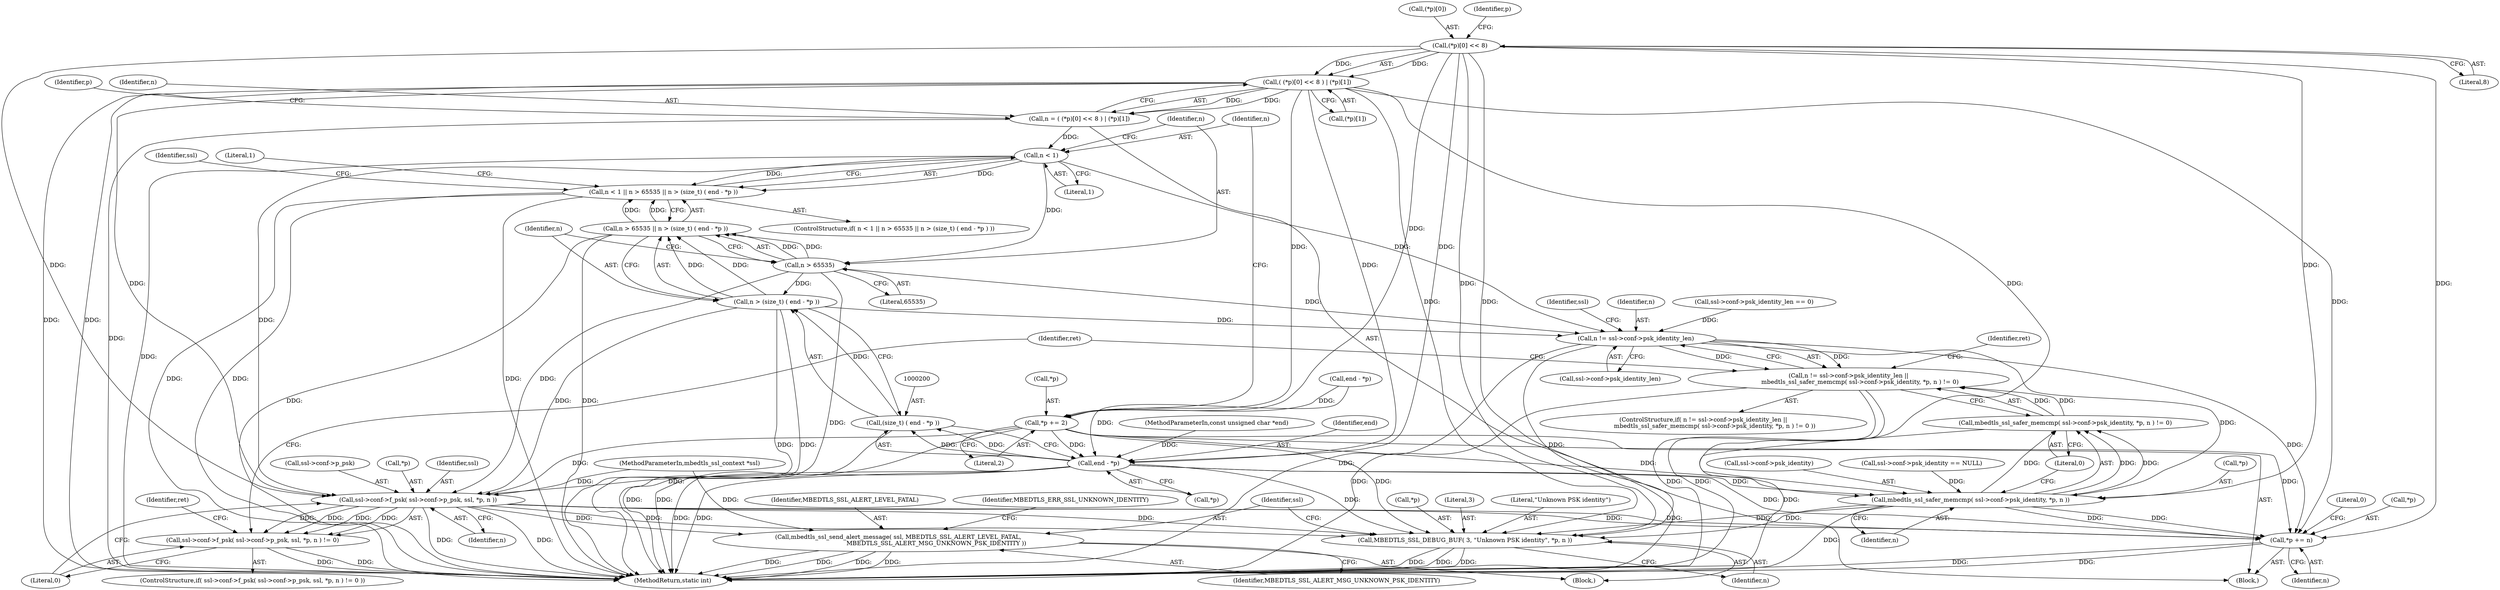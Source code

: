 digraph "0_mbedtls_83c9f495ffe70c7dd280b41fdfd4881485a3bc28@array" {
"1000173" [label="(Call,( (*p)[0] << 8 ) | (*p)[1])"];
"1000174" [label="(Call,(*p)[0] << 8)"];
"1000171" [label="(Call,n = ( (*p)[0] << 8 ) | (*p)[1])"];
"1000190" [label="(Call,n < 1)"];
"1000189" [label="(Call,n < 1 || n > 65535 || n > (size_t) ( end - *p ))"];
"1000194" [label="(Call,n > 65535)"];
"1000193" [label="(Call,n > 65535 || n > (size_t) ( end - *p ))"];
"1000197" [label="(Call,n > (size_t) ( end - *p ))"];
"1000222" [label="(Call,ssl->conf->f_psk( ssl->conf->p_psk, ssl, *p, n ))"];
"1000221" [label="(Call,ssl->conf->f_psk( ssl->conf->p_psk, ssl, *p, n ) != 0)"];
"1000267" [label="(Call,MBEDTLS_SSL_DEBUG_BUF( 3, \"Unknown PSK identity\", *p, n ))"];
"1000273" [label="(Call,mbedtls_ssl_send_alert_message( ssl, MBEDTLS_SSL_ALERT_LEVEL_FATAL,\n                                        MBEDTLS_SSL_ALERT_MSG_UNKNOWN_PSK_IDENTITY ))"];
"1000279" [label="(Call,*p += n)"];
"1000240" [label="(Call,n != ssl->conf->psk_identity_len)"];
"1000239" [label="(Call,n != ssl->conf->psk_identity_len ||\n            mbedtls_ssl_safer_memcmp( ssl->conf->psk_identity, *p, n ) != 0)"];
"1000248" [label="(Call,mbedtls_ssl_safer_memcmp( ssl->conf->psk_identity, *p, n ))"];
"1000247" [label="(Call,mbedtls_ssl_safer_memcmp( ssl->conf->psk_identity, *p, n ) != 0)"];
"1000184" [label="(Call,*p += 2)"];
"1000201" [label="(Call,end - *p)"];
"1000199" [label="(Call,(size_t) ( end - *p ))"];
"1000285" [label="(MethodReturn,static int)"];
"1000242" [label="(Call,ssl->conf->psk_identity_len)"];
"1000284" [label="(Literal,0)"];
"1000201" [label="(Call,end - *p)"];
"1000251" [label="(Identifier,ssl)"];
"1000273" [label="(Call,mbedtls_ssl_send_alert_message( ssl, MBEDTLS_SSL_ALERT_LEVEL_FATAL,\n                                        MBEDTLS_SSL_ALERT_MSG_UNKNOWN_PSK_IDENTITY ))"];
"1000179" [label="(Literal,8)"];
"1000254" [label="(Call,*p)"];
"1000185" [label="(Call,*p)"];
"1000279" [label="(Call,*p += n)"];
"1000249" [label="(Call,ssl->conf->psk_identity)"];
"1000105" [label="(MethodParameterIn,const unsigned char *end)"];
"1000241" [label="(Identifier,n)"];
"1000184" [label="(Call,*p += 2)"];
"1000171" [label="(Call,n = ( (*p)[0] << 8 ) | (*p)[1])"];
"1000264" [label="(Identifier,ret)"];
"1000197" [label="(Call,n > (size_t) ( end - *p ))"];
"1000228" [label="(Identifier,ssl)"];
"1000232" [label="(Literal,0)"];
"1000222" [label="(Call,ssl->conf->f_psk( ssl->conf->p_psk, ssl, *p, n ))"];
"1000191" [label="(Identifier,n)"];
"1000223" [label="(Call,ssl->conf->p_psk)"];
"1000256" [label="(Identifier,n)"];
"1000138" [label="(Call,ssl->conf->psk_identity_len == 0)"];
"1000267" [label="(Call,MBEDTLS_SSL_DEBUG_BUF( 3, \"Unknown PSK identity\", *p, n ))"];
"1000160" [label="(Call,end - *p)"];
"1000282" [label="(Identifier,n)"];
"1000188" [label="(ControlStructure,if( n < 1 || n > 65535 || n > (size_t) ( end - *p ) ))"];
"1000207" [label="(Literal,1)"];
"1000180" [label="(Call,(*p)[1])"];
"1000186" [label="(Identifier,p)"];
"1000190" [label="(Call,n < 1)"];
"1000274" [label="(Identifier,ssl)"];
"1000187" [label="(Literal,2)"];
"1000106" [label="(Block,)"];
"1000199" [label="(Call,(size_t) ( end - *p ))"];
"1000202" [label="(Identifier,end)"];
"1000270" [label="(Call,*p)"];
"1000280" [label="(Call,*p)"];
"1000130" [label="(Call,ssl->conf->psk_identity == NULL)"];
"1000248" [label="(Call,mbedtls_ssl_safer_memcmp( ssl->conf->psk_identity, *p, n ))"];
"1000275" [label="(Identifier,MBEDTLS_SSL_ALERT_LEVEL_FATAL)"];
"1000172" [label="(Identifier,n)"];
"1000260" [label="(Identifier,ret)"];
"1000229" [label="(Call,*p)"];
"1000221" [label="(Call,ssl->conf->f_psk( ssl->conf->p_psk, ssl, *p, n ) != 0)"];
"1000203" [label="(Call,*p)"];
"1000193" [label="(Call,n > 65535 || n > (size_t) ( end - *p ))"];
"1000174" [label="(Call,(*p)[0] << 8)"];
"1000266" [label="(Block,)"];
"1000215" [label="(Identifier,ssl)"];
"1000272" [label="(Identifier,n)"];
"1000268" [label="(Literal,3)"];
"1000220" [label="(ControlStructure,if( ssl->conf->f_psk( ssl->conf->p_psk, ssl, *p, n ) != 0 ))"];
"1000269" [label="(Literal,\"Unknown PSK identity\")"];
"1000240" [label="(Call,n != ssl->conf->psk_identity_len)"];
"1000196" [label="(Literal,65535)"];
"1000278" [label="(Identifier,MBEDTLS_ERR_SSL_UNKNOWN_IDENTITY)"];
"1000192" [label="(Literal,1)"];
"1000238" [label="(ControlStructure,if( n != ssl->conf->psk_identity_len ||\n            mbedtls_ssl_safer_memcmp( ssl->conf->psk_identity, *p, n ) != 0 ))"];
"1000234" [label="(Identifier,ret)"];
"1000173" [label="(Call,( (*p)[0] << 8 ) | (*p)[1])"];
"1000247" [label="(Call,mbedtls_ssl_safer_memcmp( ssl->conf->psk_identity, *p, n ) != 0)"];
"1000103" [label="(MethodParameterIn,mbedtls_ssl_context *ssl)"];
"1000195" [label="(Identifier,n)"];
"1000175" [label="(Call,(*p)[0])"];
"1000189" [label="(Call,n < 1 || n > 65535 || n > (size_t) ( end - *p ))"];
"1000194" [label="(Call,n > 65535)"];
"1000198" [label="(Identifier,n)"];
"1000257" [label="(Literal,0)"];
"1000231" [label="(Identifier,n)"];
"1000239" [label="(Call,n != ssl->conf->psk_identity_len ||\n            mbedtls_ssl_safer_memcmp( ssl->conf->psk_identity, *p, n ) != 0)"];
"1000182" [label="(Identifier,p)"];
"1000276" [label="(Identifier,MBEDTLS_SSL_ALERT_MSG_UNKNOWN_PSK_IDENTITY)"];
"1000173" -> "1000171"  [label="AST: "];
"1000173" -> "1000180"  [label="CFG: "];
"1000174" -> "1000173"  [label="AST: "];
"1000180" -> "1000173"  [label="AST: "];
"1000171" -> "1000173"  [label="CFG: "];
"1000173" -> "1000285"  [label="DDG: "];
"1000173" -> "1000285"  [label="DDG: "];
"1000173" -> "1000171"  [label="DDG: "];
"1000173" -> "1000171"  [label="DDG: "];
"1000174" -> "1000173"  [label="DDG: "];
"1000174" -> "1000173"  [label="DDG: "];
"1000173" -> "1000184"  [label="DDG: "];
"1000173" -> "1000201"  [label="DDG: "];
"1000173" -> "1000222"  [label="DDG: "];
"1000173" -> "1000248"  [label="DDG: "];
"1000173" -> "1000267"  [label="DDG: "];
"1000173" -> "1000279"  [label="DDG: "];
"1000174" -> "1000179"  [label="CFG: "];
"1000175" -> "1000174"  [label="AST: "];
"1000179" -> "1000174"  [label="AST: "];
"1000182" -> "1000174"  [label="CFG: "];
"1000174" -> "1000285"  [label="DDG: "];
"1000174" -> "1000184"  [label="DDG: "];
"1000174" -> "1000201"  [label="DDG: "];
"1000174" -> "1000222"  [label="DDG: "];
"1000174" -> "1000248"  [label="DDG: "];
"1000174" -> "1000267"  [label="DDG: "];
"1000174" -> "1000279"  [label="DDG: "];
"1000171" -> "1000106"  [label="AST: "];
"1000172" -> "1000171"  [label="AST: "];
"1000186" -> "1000171"  [label="CFG: "];
"1000171" -> "1000285"  [label="DDG: "];
"1000171" -> "1000190"  [label="DDG: "];
"1000190" -> "1000189"  [label="AST: "];
"1000190" -> "1000192"  [label="CFG: "];
"1000191" -> "1000190"  [label="AST: "];
"1000192" -> "1000190"  [label="AST: "];
"1000195" -> "1000190"  [label="CFG: "];
"1000189" -> "1000190"  [label="CFG: "];
"1000190" -> "1000285"  [label="DDG: "];
"1000190" -> "1000189"  [label="DDG: "];
"1000190" -> "1000189"  [label="DDG: "];
"1000190" -> "1000194"  [label="DDG: "];
"1000190" -> "1000222"  [label="DDG: "];
"1000190" -> "1000240"  [label="DDG: "];
"1000189" -> "1000188"  [label="AST: "];
"1000189" -> "1000193"  [label="CFG: "];
"1000193" -> "1000189"  [label="AST: "];
"1000207" -> "1000189"  [label="CFG: "];
"1000215" -> "1000189"  [label="CFG: "];
"1000189" -> "1000285"  [label="DDG: "];
"1000189" -> "1000285"  [label="DDG: "];
"1000189" -> "1000285"  [label="DDG: "];
"1000193" -> "1000189"  [label="DDG: "];
"1000193" -> "1000189"  [label="DDG: "];
"1000194" -> "1000193"  [label="AST: "];
"1000194" -> "1000196"  [label="CFG: "];
"1000195" -> "1000194"  [label="AST: "];
"1000196" -> "1000194"  [label="AST: "];
"1000198" -> "1000194"  [label="CFG: "];
"1000193" -> "1000194"  [label="CFG: "];
"1000194" -> "1000285"  [label="DDG: "];
"1000194" -> "1000193"  [label="DDG: "];
"1000194" -> "1000193"  [label="DDG: "];
"1000194" -> "1000197"  [label="DDG: "];
"1000194" -> "1000222"  [label="DDG: "];
"1000194" -> "1000240"  [label="DDG: "];
"1000193" -> "1000197"  [label="CFG: "];
"1000197" -> "1000193"  [label="AST: "];
"1000193" -> "1000285"  [label="DDG: "];
"1000193" -> "1000285"  [label="DDG: "];
"1000197" -> "1000193"  [label="DDG: "];
"1000197" -> "1000193"  [label="DDG: "];
"1000197" -> "1000199"  [label="CFG: "];
"1000198" -> "1000197"  [label="AST: "];
"1000199" -> "1000197"  [label="AST: "];
"1000197" -> "1000285"  [label="DDG: "];
"1000197" -> "1000285"  [label="DDG: "];
"1000199" -> "1000197"  [label="DDG: "];
"1000197" -> "1000222"  [label="DDG: "];
"1000197" -> "1000240"  [label="DDG: "];
"1000222" -> "1000221"  [label="AST: "];
"1000222" -> "1000231"  [label="CFG: "];
"1000223" -> "1000222"  [label="AST: "];
"1000228" -> "1000222"  [label="AST: "];
"1000229" -> "1000222"  [label="AST: "];
"1000231" -> "1000222"  [label="AST: "];
"1000232" -> "1000222"  [label="CFG: "];
"1000222" -> "1000285"  [label="DDG: "];
"1000222" -> "1000285"  [label="DDG: "];
"1000222" -> "1000221"  [label="DDG: "];
"1000222" -> "1000221"  [label="DDG: "];
"1000222" -> "1000221"  [label="DDG: "];
"1000222" -> "1000221"  [label="DDG: "];
"1000103" -> "1000222"  [label="DDG: "];
"1000184" -> "1000222"  [label="DDG: "];
"1000201" -> "1000222"  [label="DDG: "];
"1000222" -> "1000267"  [label="DDG: "];
"1000222" -> "1000267"  [label="DDG: "];
"1000222" -> "1000273"  [label="DDG: "];
"1000222" -> "1000279"  [label="DDG: "];
"1000222" -> "1000279"  [label="DDG: "];
"1000221" -> "1000220"  [label="AST: "];
"1000221" -> "1000232"  [label="CFG: "];
"1000232" -> "1000221"  [label="AST: "];
"1000234" -> "1000221"  [label="CFG: "];
"1000264" -> "1000221"  [label="CFG: "];
"1000221" -> "1000285"  [label="DDG: "];
"1000221" -> "1000285"  [label="DDG: "];
"1000267" -> "1000266"  [label="AST: "];
"1000267" -> "1000272"  [label="CFG: "];
"1000268" -> "1000267"  [label="AST: "];
"1000269" -> "1000267"  [label="AST: "];
"1000270" -> "1000267"  [label="AST: "];
"1000272" -> "1000267"  [label="AST: "];
"1000274" -> "1000267"  [label="CFG: "];
"1000267" -> "1000285"  [label="DDG: "];
"1000267" -> "1000285"  [label="DDG: "];
"1000267" -> "1000285"  [label="DDG: "];
"1000184" -> "1000267"  [label="DDG: "];
"1000248" -> "1000267"  [label="DDG: "];
"1000248" -> "1000267"  [label="DDG: "];
"1000201" -> "1000267"  [label="DDG: "];
"1000240" -> "1000267"  [label="DDG: "];
"1000273" -> "1000266"  [label="AST: "];
"1000273" -> "1000276"  [label="CFG: "];
"1000274" -> "1000273"  [label="AST: "];
"1000275" -> "1000273"  [label="AST: "];
"1000276" -> "1000273"  [label="AST: "];
"1000278" -> "1000273"  [label="CFG: "];
"1000273" -> "1000285"  [label="DDG: "];
"1000273" -> "1000285"  [label="DDG: "];
"1000273" -> "1000285"  [label="DDG: "];
"1000273" -> "1000285"  [label="DDG: "];
"1000103" -> "1000273"  [label="DDG: "];
"1000279" -> "1000106"  [label="AST: "];
"1000279" -> "1000282"  [label="CFG: "];
"1000280" -> "1000279"  [label="AST: "];
"1000282" -> "1000279"  [label="AST: "];
"1000284" -> "1000279"  [label="CFG: "];
"1000279" -> "1000285"  [label="DDG: "];
"1000279" -> "1000285"  [label="DDG: "];
"1000248" -> "1000279"  [label="DDG: "];
"1000248" -> "1000279"  [label="DDG: "];
"1000240" -> "1000279"  [label="DDG: "];
"1000184" -> "1000279"  [label="DDG: "];
"1000201" -> "1000279"  [label="DDG: "];
"1000240" -> "1000239"  [label="AST: "];
"1000240" -> "1000242"  [label="CFG: "];
"1000241" -> "1000240"  [label="AST: "];
"1000242" -> "1000240"  [label="AST: "];
"1000251" -> "1000240"  [label="CFG: "];
"1000239" -> "1000240"  [label="CFG: "];
"1000240" -> "1000285"  [label="DDG: "];
"1000240" -> "1000239"  [label="DDG: "];
"1000240" -> "1000239"  [label="DDG: "];
"1000138" -> "1000240"  [label="DDG: "];
"1000240" -> "1000248"  [label="DDG: "];
"1000239" -> "1000238"  [label="AST: "];
"1000239" -> "1000247"  [label="CFG: "];
"1000247" -> "1000239"  [label="AST: "];
"1000260" -> "1000239"  [label="CFG: "];
"1000264" -> "1000239"  [label="CFG: "];
"1000239" -> "1000285"  [label="DDG: "];
"1000239" -> "1000285"  [label="DDG: "];
"1000239" -> "1000285"  [label="DDG: "];
"1000247" -> "1000239"  [label="DDG: "];
"1000247" -> "1000239"  [label="DDG: "];
"1000248" -> "1000247"  [label="AST: "];
"1000248" -> "1000256"  [label="CFG: "];
"1000249" -> "1000248"  [label="AST: "];
"1000254" -> "1000248"  [label="AST: "];
"1000256" -> "1000248"  [label="AST: "];
"1000257" -> "1000248"  [label="CFG: "];
"1000248" -> "1000285"  [label="DDG: "];
"1000248" -> "1000247"  [label="DDG: "];
"1000248" -> "1000247"  [label="DDG: "];
"1000248" -> "1000247"  [label="DDG: "];
"1000130" -> "1000248"  [label="DDG: "];
"1000184" -> "1000248"  [label="DDG: "];
"1000201" -> "1000248"  [label="DDG: "];
"1000247" -> "1000257"  [label="CFG: "];
"1000257" -> "1000247"  [label="AST: "];
"1000247" -> "1000285"  [label="DDG: "];
"1000184" -> "1000106"  [label="AST: "];
"1000184" -> "1000187"  [label="CFG: "];
"1000185" -> "1000184"  [label="AST: "];
"1000187" -> "1000184"  [label="AST: "];
"1000191" -> "1000184"  [label="CFG: "];
"1000184" -> "1000285"  [label="DDG: "];
"1000160" -> "1000184"  [label="DDG: "];
"1000184" -> "1000201"  [label="DDG: "];
"1000201" -> "1000199"  [label="AST: "];
"1000201" -> "1000203"  [label="CFG: "];
"1000202" -> "1000201"  [label="AST: "];
"1000203" -> "1000201"  [label="AST: "];
"1000199" -> "1000201"  [label="CFG: "];
"1000201" -> "1000285"  [label="DDG: "];
"1000201" -> "1000285"  [label="DDG: "];
"1000201" -> "1000199"  [label="DDG: "];
"1000201" -> "1000199"  [label="DDG: "];
"1000160" -> "1000201"  [label="DDG: "];
"1000105" -> "1000201"  [label="DDG: "];
"1000200" -> "1000199"  [label="AST: "];
"1000199" -> "1000285"  [label="DDG: "];
}
